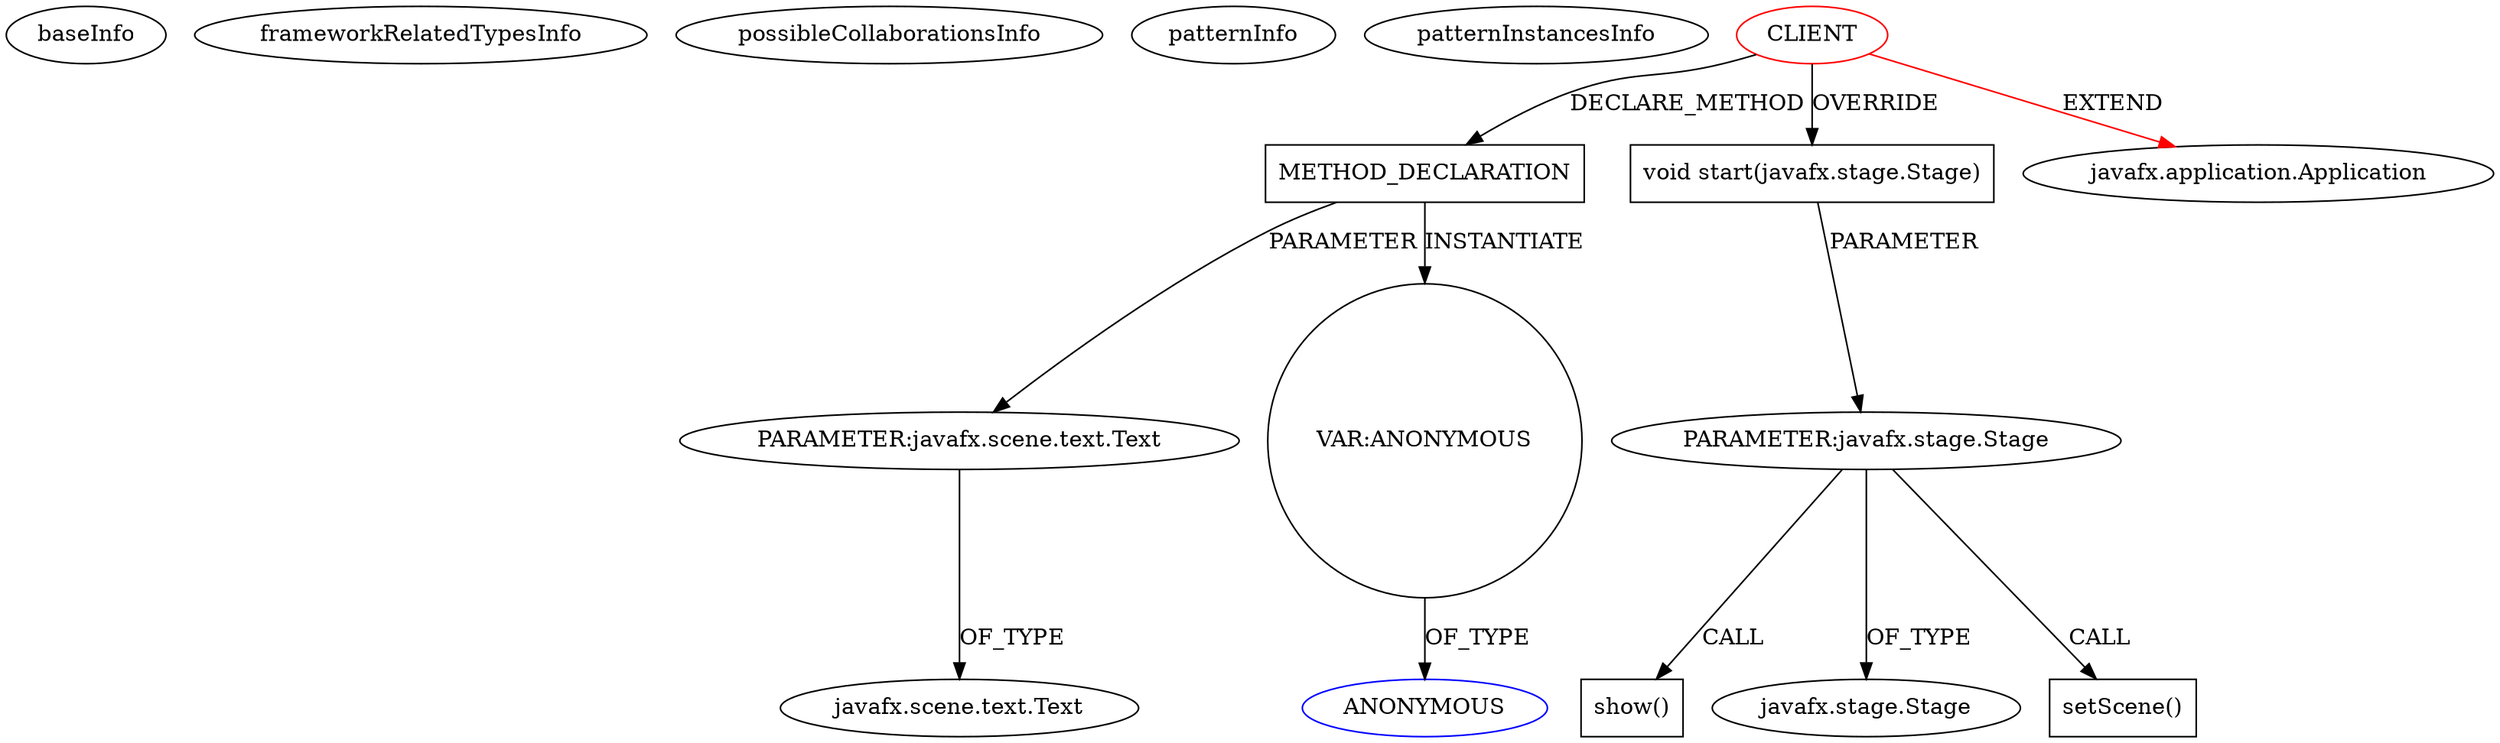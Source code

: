 digraph {
baseInfo[graphId=4393,category="pattern",isAnonymous=false,possibleRelation=false]
frameworkRelatedTypesInfo[0="javafx.application.Application"]
possibleCollaborationsInfo[]
patternInfo[frequency=2.0,patternRootClient=0]
patternInstancesInfo[0="rodrigoSaladoAnaya-GameOfLife~/rodrigoSaladoAnaya-GameOfLife/GameOfLife-master/Play/src/gameOfLife/Play.java~Play~4048",1="joe-degiovanni-Slipsheet~/joe-degiovanni-Slipsheet/Slipsheet-master/src/com/mortenson/slipsheet/Slipsheet.java~Slipsheet~3326"]
204[label="PARAMETER:javafx.scene.text.Text",vertexType="PARAMETER_DECLARATION",isFrameworkType=false]
202[label="METHOD_DECLARATION",vertexType="CLIENT_METHOD_DECLARATION",isFrameworkType=false,shape=box]
0[label="CLIENT",vertexType="ROOT_CLIENT_CLASS_DECLARATION",isFrameworkType=false,color=red]
215[label="VAR:ANONYMOUS",vertexType="VARIABLE_EXPRESION",isFrameworkType=false,shape=circle]
216[label="ANONYMOUS",vertexType="REFERENCE_ANONYMOUS_DECLARATION",isFrameworkType=false,color=blue]
10[label="void start(javafx.stage.Stage)",vertexType="OVERRIDING_METHOD_DECLARATION",isFrameworkType=false,shape=box]
11[label="PARAMETER:javafx.stage.Stage",vertexType="PARAMETER_DECLARATION",isFrameworkType=false]
28[label="show()",vertexType="INSIDE_CALL",isFrameworkType=false,shape=box]
7[label="javafx.stage.Stage",vertexType="FRAMEWORK_CLASS_TYPE",isFrameworkType=false]
1[label="javafx.application.Application",vertexType="FRAMEWORK_CLASS_TYPE",isFrameworkType=false]
26[label="setScene()",vertexType="INSIDE_CALL",isFrameworkType=false,shape=box]
3[label="javafx.scene.text.Text",vertexType="FRAMEWORK_CLASS_TYPE",isFrameworkType=false]
0->202[label="DECLARE_METHOD"]
11->7[label="OF_TYPE"]
0->10[label="OVERRIDE"]
215->216[label="OF_TYPE"]
204->3[label="OF_TYPE"]
202->204[label="PARAMETER"]
202->215[label="INSTANTIATE"]
11->28[label="CALL"]
0->1[label="EXTEND",color=red]
10->11[label="PARAMETER"]
11->26[label="CALL"]
}
